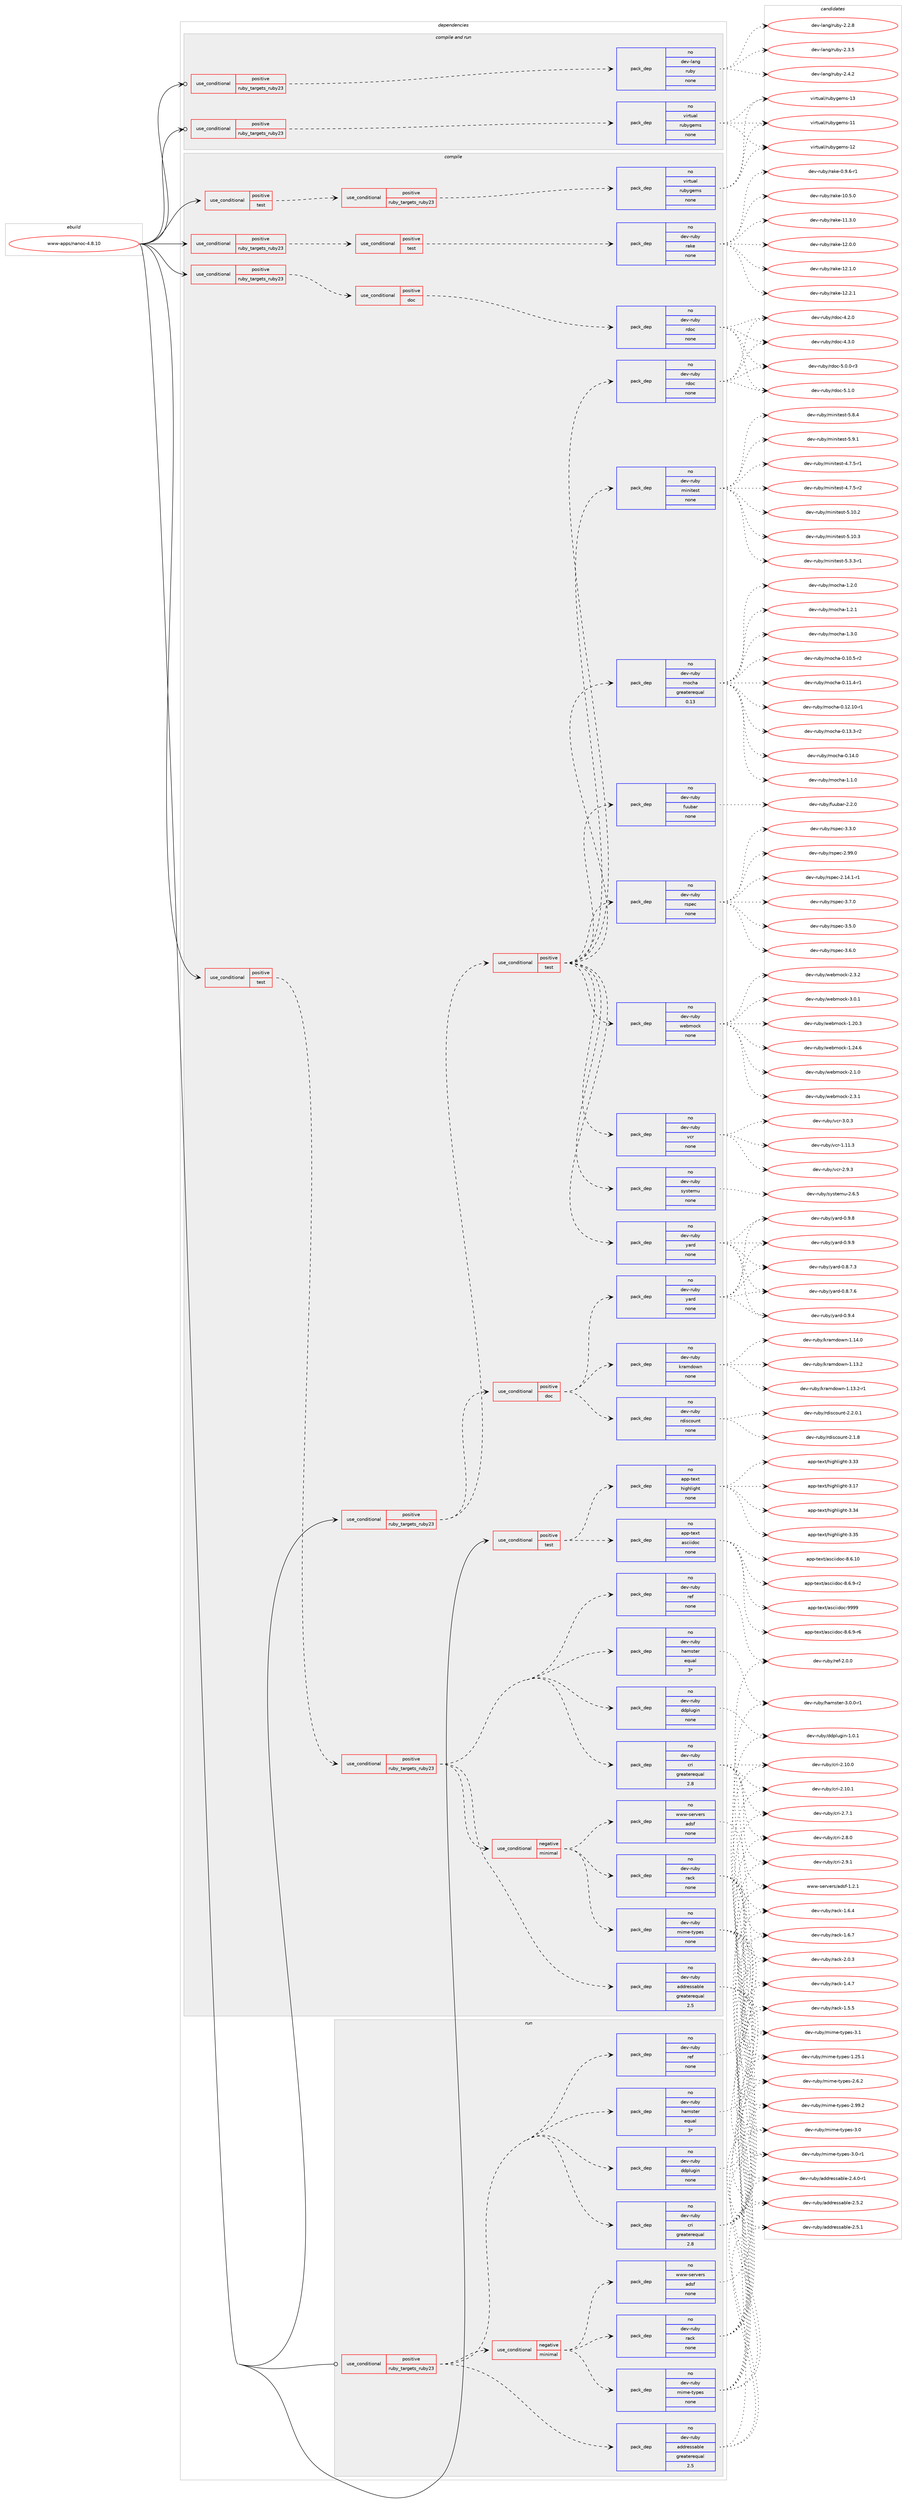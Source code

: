 digraph prolog {

# *************
# Graph options
# *************

newrank=true;
concentrate=true;
compound=true;
graph [rankdir=LR,fontname=Helvetica,fontsize=10,ranksep=1.5];#, ranksep=2.5, nodesep=0.2];
edge  [arrowhead=vee];
node  [fontname=Helvetica,fontsize=10];

# **********
# The ebuild
# **********

subgraph cluster_leftcol {
color=gray;
rank=same;
label=<<i>ebuild</i>>;
id [label="www-apps/nanoc-4.8.10", color=red, width=4, href="../www-apps/nanoc-4.8.10.svg"];
}

# ****************
# The dependencies
# ****************

subgraph cluster_midcol {
color=gray;
label=<<i>dependencies</i>>;
subgraph cluster_compile {
fillcolor="#eeeeee";
style=filled;
label=<<i>compile</i>>;
subgraph cond119516 {
dependency501507 [label=<<TABLE BORDER="0" CELLBORDER="1" CELLSPACING="0" CELLPADDING="4"><TR><TD ROWSPAN="3" CELLPADDING="10">use_conditional</TD></TR><TR><TD>positive</TD></TR><TR><TD>ruby_targets_ruby23</TD></TR></TABLE>>, shape=none, color=red];
subgraph cond119517 {
dependency501508 [label=<<TABLE BORDER="0" CELLBORDER="1" CELLSPACING="0" CELLPADDING="4"><TR><TD ROWSPAN="3" CELLPADDING="10">use_conditional</TD></TR><TR><TD>positive</TD></TR><TR><TD>doc</TD></TR></TABLE>>, shape=none, color=red];
subgraph pack372817 {
dependency501509 [label=<<TABLE BORDER="0" CELLBORDER="1" CELLSPACING="0" CELLPADDING="4" WIDTH="220"><TR><TD ROWSPAN="6" CELLPADDING="30">pack_dep</TD></TR><TR><TD WIDTH="110">no</TD></TR><TR><TD>dev-ruby</TD></TR><TR><TD>rdoc</TD></TR><TR><TD>none</TD></TR><TR><TD></TD></TR></TABLE>>, shape=none, color=blue];
}
dependency501508:e -> dependency501509:w [weight=20,style="dashed",arrowhead="vee"];
}
dependency501507:e -> dependency501508:w [weight=20,style="dashed",arrowhead="vee"];
}
id:e -> dependency501507:w [weight=20,style="solid",arrowhead="vee"];
subgraph cond119518 {
dependency501510 [label=<<TABLE BORDER="0" CELLBORDER="1" CELLSPACING="0" CELLPADDING="4"><TR><TD ROWSPAN="3" CELLPADDING="10">use_conditional</TD></TR><TR><TD>positive</TD></TR><TR><TD>ruby_targets_ruby23</TD></TR></TABLE>>, shape=none, color=red];
subgraph cond119519 {
dependency501511 [label=<<TABLE BORDER="0" CELLBORDER="1" CELLSPACING="0" CELLPADDING="4"><TR><TD ROWSPAN="3" CELLPADDING="10">use_conditional</TD></TR><TR><TD>positive</TD></TR><TR><TD>test</TD></TR></TABLE>>, shape=none, color=red];
subgraph pack372818 {
dependency501512 [label=<<TABLE BORDER="0" CELLBORDER="1" CELLSPACING="0" CELLPADDING="4" WIDTH="220"><TR><TD ROWSPAN="6" CELLPADDING="30">pack_dep</TD></TR><TR><TD WIDTH="110">no</TD></TR><TR><TD>dev-ruby</TD></TR><TR><TD>rake</TD></TR><TR><TD>none</TD></TR><TR><TD></TD></TR></TABLE>>, shape=none, color=blue];
}
dependency501511:e -> dependency501512:w [weight=20,style="dashed",arrowhead="vee"];
}
dependency501510:e -> dependency501511:w [weight=20,style="dashed",arrowhead="vee"];
}
id:e -> dependency501510:w [weight=20,style="solid",arrowhead="vee"];
subgraph cond119520 {
dependency501513 [label=<<TABLE BORDER="0" CELLBORDER="1" CELLSPACING="0" CELLPADDING="4"><TR><TD ROWSPAN="3" CELLPADDING="10">use_conditional</TD></TR><TR><TD>positive</TD></TR><TR><TD>ruby_targets_ruby23</TD></TR></TABLE>>, shape=none, color=red];
subgraph cond119521 {
dependency501514 [label=<<TABLE BORDER="0" CELLBORDER="1" CELLSPACING="0" CELLPADDING="4"><TR><TD ROWSPAN="3" CELLPADDING="10">use_conditional</TD></TR><TR><TD>positive</TD></TR><TR><TD>test</TD></TR></TABLE>>, shape=none, color=red];
subgraph pack372819 {
dependency501515 [label=<<TABLE BORDER="0" CELLBORDER="1" CELLSPACING="0" CELLPADDING="4" WIDTH="220"><TR><TD ROWSPAN="6" CELLPADDING="30">pack_dep</TD></TR><TR><TD WIDTH="110">no</TD></TR><TR><TD>dev-ruby</TD></TR><TR><TD>rspec</TD></TR><TR><TD>none</TD></TR><TR><TD></TD></TR></TABLE>>, shape=none, color=blue];
}
dependency501514:e -> dependency501515:w [weight=20,style="dashed",arrowhead="vee"];
subgraph pack372820 {
dependency501516 [label=<<TABLE BORDER="0" CELLBORDER="1" CELLSPACING="0" CELLPADDING="4" WIDTH="220"><TR><TD ROWSPAN="6" CELLPADDING="30">pack_dep</TD></TR><TR><TD WIDTH="110">no</TD></TR><TR><TD>dev-ruby</TD></TR><TR><TD>fuubar</TD></TR><TR><TD>none</TD></TR><TR><TD></TD></TR></TABLE>>, shape=none, color=blue];
}
dependency501514:e -> dependency501516:w [weight=20,style="dashed",arrowhead="vee"];
subgraph pack372821 {
dependency501517 [label=<<TABLE BORDER="0" CELLBORDER="1" CELLSPACING="0" CELLPADDING="4" WIDTH="220"><TR><TD ROWSPAN="6" CELLPADDING="30">pack_dep</TD></TR><TR><TD WIDTH="110">no</TD></TR><TR><TD>dev-ruby</TD></TR><TR><TD>mocha</TD></TR><TR><TD>greaterequal</TD></TR><TR><TD>0.13</TD></TR></TABLE>>, shape=none, color=blue];
}
dependency501514:e -> dependency501517:w [weight=20,style="dashed",arrowhead="vee"];
subgraph pack372822 {
dependency501518 [label=<<TABLE BORDER="0" CELLBORDER="1" CELLSPACING="0" CELLPADDING="4" WIDTH="220"><TR><TD ROWSPAN="6" CELLPADDING="30">pack_dep</TD></TR><TR><TD WIDTH="110">no</TD></TR><TR><TD>dev-ruby</TD></TR><TR><TD>minitest</TD></TR><TR><TD>none</TD></TR><TR><TD></TD></TR></TABLE>>, shape=none, color=blue];
}
dependency501514:e -> dependency501518:w [weight=20,style="dashed",arrowhead="vee"];
subgraph pack372823 {
dependency501519 [label=<<TABLE BORDER="0" CELLBORDER="1" CELLSPACING="0" CELLPADDING="4" WIDTH="220"><TR><TD ROWSPAN="6" CELLPADDING="30">pack_dep</TD></TR><TR><TD WIDTH="110">no</TD></TR><TR><TD>dev-ruby</TD></TR><TR><TD>rdoc</TD></TR><TR><TD>none</TD></TR><TR><TD></TD></TR></TABLE>>, shape=none, color=blue];
}
dependency501514:e -> dependency501519:w [weight=20,style="dashed",arrowhead="vee"];
subgraph pack372824 {
dependency501520 [label=<<TABLE BORDER="0" CELLBORDER="1" CELLSPACING="0" CELLPADDING="4" WIDTH="220"><TR><TD ROWSPAN="6" CELLPADDING="30">pack_dep</TD></TR><TR><TD WIDTH="110">no</TD></TR><TR><TD>dev-ruby</TD></TR><TR><TD>systemu</TD></TR><TR><TD>none</TD></TR><TR><TD></TD></TR></TABLE>>, shape=none, color=blue];
}
dependency501514:e -> dependency501520:w [weight=20,style="dashed",arrowhead="vee"];
subgraph pack372825 {
dependency501521 [label=<<TABLE BORDER="0" CELLBORDER="1" CELLSPACING="0" CELLPADDING="4" WIDTH="220"><TR><TD ROWSPAN="6" CELLPADDING="30">pack_dep</TD></TR><TR><TD WIDTH="110">no</TD></TR><TR><TD>dev-ruby</TD></TR><TR><TD>vcr</TD></TR><TR><TD>none</TD></TR><TR><TD></TD></TR></TABLE>>, shape=none, color=blue];
}
dependency501514:e -> dependency501521:w [weight=20,style="dashed",arrowhead="vee"];
subgraph pack372826 {
dependency501522 [label=<<TABLE BORDER="0" CELLBORDER="1" CELLSPACING="0" CELLPADDING="4" WIDTH="220"><TR><TD ROWSPAN="6" CELLPADDING="30">pack_dep</TD></TR><TR><TD WIDTH="110">no</TD></TR><TR><TD>dev-ruby</TD></TR><TR><TD>webmock</TD></TR><TR><TD>none</TD></TR><TR><TD></TD></TR></TABLE>>, shape=none, color=blue];
}
dependency501514:e -> dependency501522:w [weight=20,style="dashed",arrowhead="vee"];
subgraph pack372827 {
dependency501523 [label=<<TABLE BORDER="0" CELLBORDER="1" CELLSPACING="0" CELLPADDING="4" WIDTH="220"><TR><TD ROWSPAN="6" CELLPADDING="30">pack_dep</TD></TR><TR><TD WIDTH="110">no</TD></TR><TR><TD>dev-ruby</TD></TR><TR><TD>yard</TD></TR><TR><TD>none</TD></TR><TR><TD></TD></TR></TABLE>>, shape=none, color=blue];
}
dependency501514:e -> dependency501523:w [weight=20,style="dashed",arrowhead="vee"];
}
dependency501513:e -> dependency501514:w [weight=20,style="dashed",arrowhead="vee"];
subgraph cond119522 {
dependency501524 [label=<<TABLE BORDER="0" CELLBORDER="1" CELLSPACING="0" CELLPADDING="4"><TR><TD ROWSPAN="3" CELLPADDING="10">use_conditional</TD></TR><TR><TD>positive</TD></TR><TR><TD>doc</TD></TR></TABLE>>, shape=none, color=red];
subgraph pack372828 {
dependency501525 [label=<<TABLE BORDER="0" CELLBORDER="1" CELLSPACING="0" CELLPADDING="4" WIDTH="220"><TR><TD ROWSPAN="6" CELLPADDING="30">pack_dep</TD></TR><TR><TD WIDTH="110">no</TD></TR><TR><TD>dev-ruby</TD></TR><TR><TD>kramdown</TD></TR><TR><TD>none</TD></TR><TR><TD></TD></TR></TABLE>>, shape=none, color=blue];
}
dependency501524:e -> dependency501525:w [weight=20,style="dashed",arrowhead="vee"];
subgraph pack372829 {
dependency501526 [label=<<TABLE BORDER="0" CELLBORDER="1" CELLSPACING="0" CELLPADDING="4" WIDTH="220"><TR><TD ROWSPAN="6" CELLPADDING="30">pack_dep</TD></TR><TR><TD WIDTH="110">no</TD></TR><TR><TD>dev-ruby</TD></TR><TR><TD>rdiscount</TD></TR><TR><TD>none</TD></TR><TR><TD></TD></TR></TABLE>>, shape=none, color=blue];
}
dependency501524:e -> dependency501526:w [weight=20,style="dashed",arrowhead="vee"];
subgraph pack372830 {
dependency501527 [label=<<TABLE BORDER="0" CELLBORDER="1" CELLSPACING="0" CELLPADDING="4" WIDTH="220"><TR><TD ROWSPAN="6" CELLPADDING="30">pack_dep</TD></TR><TR><TD WIDTH="110">no</TD></TR><TR><TD>dev-ruby</TD></TR><TR><TD>yard</TD></TR><TR><TD>none</TD></TR><TR><TD></TD></TR></TABLE>>, shape=none, color=blue];
}
dependency501524:e -> dependency501527:w [weight=20,style="dashed",arrowhead="vee"];
}
dependency501513:e -> dependency501524:w [weight=20,style="dashed",arrowhead="vee"];
}
id:e -> dependency501513:w [weight=20,style="solid",arrowhead="vee"];
subgraph cond119523 {
dependency501528 [label=<<TABLE BORDER="0" CELLBORDER="1" CELLSPACING="0" CELLPADDING="4"><TR><TD ROWSPAN="3" CELLPADDING="10">use_conditional</TD></TR><TR><TD>positive</TD></TR><TR><TD>test</TD></TR></TABLE>>, shape=none, color=red];
subgraph cond119524 {
dependency501529 [label=<<TABLE BORDER="0" CELLBORDER="1" CELLSPACING="0" CELLPADDING="4"><TR><TD ROWSPAN="3" CELLPADDING="10">use_conditional</TD></TR><TR><TD>positive</TD></TR><TR><TD>ruby_targets_ruby23</TD></TR></TABLE>>, shape=none, color=red];
subgraph cond119525 {
dependency501530 [label=<<TABLE BORDER="0" CELLBORDER="1" CELLSPACING="0" CELLPADDING="4"><TR><TD ROWSPAN="3" CELLPADDING="10">use_conditional</TD></TR><TR><TD>negative</TD></TR><TR><TD>minimal</TD></TR></TABLE>>, shape=none, color=red];
subgraph pack372831 {
dependency501531 [label=<<TABLE BORDER="0" CELLBORDER="1" CELLSPACING="0" CELLPADDING="4" WIDTH="220"><TR><TD ROWSPAN="6" CELLPADDING="30">pack_dep</TD></TR><TR><TD WIDTH="110">no</TD></TR><TR><TD>dev-ruby</TD></TR><TR><TD>mime-types</TD></TR><TR><TD>none</TD></TR><TR><TD></TD></TR></TABLE>>, shape=none, color=blue];
}
dependency501530:e -> dependency501531:w [weight=20,style="dashed",arrowhead="vee"];
subgraph pack372832 {
dependency501532 [label=<<TABLE BORDER="0" CELLBORDER="1" CELLSPACING="0" CELLPADDING="4" WIDTH="220"><TR><TD ROWSPAN="6" CELLPADDING="30">pack_dep</TD></TR><TR><TD WIDTH="110">no</TD></TR><TR><TD>dev-ruby</TD></TR><TR><TD>rack</TD></TR><TR><TD>none</TD></TR><TR><TD></TD></TR></TABLE>>, shape=none, color=blue];
}
dependency501530:e -> dependency501532:w [weight=20,style="dashed",arrowhead="vee"];
subgraph pack372833 {
dependency501533 [label=<<TABLE BORDER="0" CELLBORDER="1" CELLSPACING="0" CELLPADDING="4" WIDTH="220"><TR><TD ROWSPAN="6" CELLPADDING="30">pack_dep</TD></TR><TR><TD WIDTH="110">no</TD></TR><TR><TD>www-servers</TD></TR><TR><TD>adsf</TD></TR><TR><TD>none</TD></TR><TR><TD></TD></TR></TABLE>>, shape=none, color=blue];
}
dependency501530:e -> dependency501533:w [weight=20,style="dashed",arrowhead="vee"];
}
dependency501529:e -> dependency501530:w [weight=20,style="dashed",arrowhead="vee"];
subgraph pack372834 {
dependency501534 [label=<<TABLE BORDER="0" CELLBORDER="1" CELLSPACING="0" CELLPADDING="4" WIDTH="220"><TR><TD ROWSPAN="6" CELLPADDING="30">pack_dep</TD></TR><TR><TD WIDTH="110">no</TD></TR><TR><TD>dev-ruby</TD></TR><TR><TD>addressable</TD></TR><TR><TD>greaterequal</TD></TR><TR><TD>2.5</TD></TR></TABLE>>, shape=none, color=blue];
}
dependency501529:e -> dependency501534:w [weight=20,style="dashed",arrowhead="vee"];
subgraph pack372835 {
dependency501535 [label=<<TABLE BORDER="0" CELLBORDER="1" CELLSPACING="0" CELLPADDING="4" WIDTH="220"><TR><TD ROWSPAN="6" CELLPADDING="30">pack_dep</TD></TR><TR><TD WIDTH="110">no</TD></TR><TR><TD>dev-ruby</TD></TR><TR><TD>cri</TD></TR><TR><TD>greaterequal</TD></TR><TR><TD>2.8</TD></TR></TABLE>>, shape=none, color=blue];
}
dependency501529:e -> dependency501535:w [weight=20,style="dashed",arrowhead="vee"];
subgraph pack372836 {
dependency501536 [label=<<TABLE BORDER="0" CELLBORDER="1" CELLSPACING="0" CELLPADDING="4" WIDTH="220"><TR><TD ROWSPAN="6" CELLPADDING="30">pack_dep</TD></TR><TR><TD WIDTH="110">no</TD></TR><TR><TD>dev-ruby</TD></TR><TR><TD>ddplugin</TD></TR><TR><TD>none</TD></TR><TR><TD></TD></TR></TABLE>>, shape=none, color=blue];
}
dependency501529:e -> dependency501536:w [weight=20,style="dashed",arrowhead="vee"];
subgraph pack372837 {
dependency501537 [label=<<TABLE BORDER="0" CELLBORDER="1" CELLSPACING="0" CELLPADDING="4" WIDTH="220"><TR><TD ROWSPAN="6" CELLPADDING="30">pack_dep</TD></TR><TR><TD WIDTH="110">no</TD></TR><TR><TD>dev-ruby</TD></TR><TR><TD>hamster</TD></TR><TR><TD>equal</TD></TR><TR><TD>3*</TD></TR></TABLE>>, shape=none, color=blue];
}
dependency501529:e -> dependency501537:w [weight=20,style="dashed",arrowhead="vee"];
subgraph pack372838 {
dependency501538 [label=<<TABLE BORDER="0" CELLBORDER="1" CELLSPACING="0" CELLPADDING="4" WIDTH="220"><TR><TD ROWSPAN="6" CELLPADDING="30">pack_dep</TD></TR><TR><TD WIDTH="110">no</TD></TR><TR><TD>dev-ruby</TD></TR><TR><TD>ref</TD></TR><TR><TD>none</TD></TR><TR><TD></TD></TR></TABLE>>, shape=none, color=blue];
}
dependency501529:e -> dependency501538:w [weight=20,style="dashed",arrowhead="vee"];
}
dependency501528:e -> dependency501529:w [weight=20,style="dashed",arrowhead="vee"];
}
id:e -> dependency501528:w [weight=20,style="solid",arrowhead="vee"];
subgraph cond119526 {
dependency501539 [label=<<TABLE BORDER="0" CELLBORDER="1" CELLSPACING="0" CELLPADDING="4"><TR><TD ROWSPAN="3" CELLPADDING="10">use_conditional</TD></TR><TR><TD>positive</TD></TR><TR><TD>test</TD></TR></TABLE>>, shape=none, color=red];
subgraph cond119527 {
dependency501540 [label=<<TABLE BORDER="0" CELLBORDER="1" CELLSPACING="0" CELLPADDING="4"><TR><TD ROWSPAN="3" CELLPADDING="10">use_conditional</TD></TR><TR><TD>positive</TD></TR><TR><TD>ruby_targets_ruby23</TD></TR></TABLE>>, shape=none, color=red];
subgraph pack372839 {
dependency501541 [label=<<TABLE BORDER="0" CELLBORDER="1" CELLSPACING="0" CELLPADDING="4" WIDTH="220"><TR><TD ROWSPAN="6" CELLPADDING="30">pack_dep</TD></TR><TR><TD WIDTH="110">no</TD></TR><TR><TD>virtual</TD></TR><TR><TD>rubygems</TD></TR><TR><TD>none</TD></TR><TR><TD></TD></TR></TABLE>>, shape=none, color=blue];
}
dependency501540:e -> dependency501541:w [weight=20,style="dashed",arrowhead="vee"];
}
dependency501539:e -> dependency501540:w [weight=20,style="dashed",arrowhead="vee"];
}
id:e -> dependency501539:w [weight=20,style="solid",arrowhead="vee"];
subgraph cond119528 {
dependency501542 [label=<<TABLE BORDER="0" CELLBORDER="1" CELLSPACING="0" CELLPADDING="4"><TR><TD ROWSPAN="3" CELLPADDING="10">use_conditional</TD></TR><TR><TD>positive</TD></TR><TR><TD>test</TD></TR></TABLE>>, shape=none, color=red];
subgraph pack372840 {
dependency501543 [label=<<TABLE BORDER="0" CELLBORDER="1" CELLSPACING="0" CELLPADDING="4" WIDTH="220"><TR><TD ROWSPAN="6" CELLPADDING="30">pack_dep</TD></TR><TR><TD WIDTH="110">no</TD></TR><TR><TD>app-text</TD></TR><TR><TD>asciidoc</TD></TR><TR><TD>none</TD></TR><TR><TD></TD></TR></TABLE>>, shape=none, color=blue];
}
dependency501542:e -> dependency501543:w [weight=20,style="dashed",arrowhead="vee"];
subgraph pack372841 {
dependency501544 [label=<<TABLE BORDER="0" CELLBORDER="1" CELLSPACING="0" CELLPADDING="4" WIDTH="220"><TR><TD ROWSPAN="6" CELLPADDING="30">pack_dep</TD></TR><TR><TD WIDTH="110">no</TD></TR><TR><TD>app-text</TD></TR><TR><TD>highlight</TD></TR><TR><TD>none</TD></TR><TR><TD></TD></TR></TABLE>>, shape=none, color=blue];
}
dependency501542:e -> dependency501544:w [weight=20,style="dashed",arrowhead="vee"];
}
id:e -> dependency501542:w [weight=20,style="solid",arrowhead="vee"];
}
subgraph cluster_compileandrun {
fillcolor="#eeeeee";
style=filled;
label=<<i>compile and run</i>>;
subgraph cond119529 {
dependency501545 [label=<<TABLE BORDER="0" CELLBORDER="1" CELLSPACING="0" CELLPADDING="4"><TR><TD ROWSPAN="3" CELLPADDING="10">use_conditional</TD></TR><TR><TD>positive</TD></TR><TR><TD>ruby_targets_ruby23</TD></TR></TABLE>>, shape=none, color=red];
subgraph pack372842 {
dependency501546 [label=<<TABLE BORDER="0" CELLBORDER="1" CELLSPACING="0" CELLPADDING="4" WIDTH="220"><TR><TD ROWSPAN="6" CELLPADDING="30">pack_dep</TD></TR><TR><TD WIDTH="110">no</TD></TR><TR><TD>dev-lang</TD></TR><TR><TD>ruby</TD></TR><TR><TD>none</TD></TR><TR><TD></TD></TR></TABLE>>, shape=none, color=blue];
}
dependency501545:e -> dependency501546:w [weight=20,style="dashed",arrowhead="vee"];
}
id:e -> dependency501545:w [weight=20,style="solid",arrowhead="odotvee"];
subgraph cond119530 {
dependency501547 [label=<<TABLE BORDER="0" CELLBORDER="1" CELLSPACING="0" CELLPADDING="4"><TR><TD ROWSPAN="3" CELLPADDING="10">use_conditional</TD></TR><TR><TD>positive</TD></TR><TR><TD>ruby_targets_ruby23</TD></TR></TABLE>>, shape=none, color=red];
subgraph pack372843 {
dependency501548 [label=<<TABLE BORDER="0" CELLBORDER="1" CELLSPACING="0" CELLPADDING="4" WIDTH="220"><TR><TD ROWSPAN="6" CELLPADDING="30">pack_dep</TD></TR><TR><TD WIDTH="110">no</TD></TR><TR><TD>virtual</TD></TR><TR><TD>rubygems</TD></TR><TR><TD>none</TD></TR><TR><TD></TD></TR></TABLE>>, shape=none, color=blue];
}
dependency501547:e -> dependency501548:w [weight=20,style="dashed",arrowhead="vee"];
}
id:e -> dependency501547:w [weight=20,style="solid",arrowhead="odotvee"];
}
subgraph cluster_run {
fillcolor="#eeeeee";
style=filled;
label=<<i>run</i>>;
subgraph cond119531 {
dependency501549 [label=<<TABLE BORDER="0" CELLBORDER="1" CELLSPACING="0" CELLPADDING="4"><TR><TD ROWSPAN="3" CELLPADDING="10">use_conditional</TD></TR><TR><TD>positive</TD></TR><TR><TD>ruby_targets_ruby23</TD></TR></TABLE>>, shape=none, color=red];
subgraph cond119532 {
dependency501550 [label=<<TABLE BORDER="0" CELLBORDER="1" CELLSPACING="0" CELLPADDING="4"><TR><TD ROWSPAN="3" CELLPADDING="10">use_conditional</TD></TR><TR><TD>negative</TD></TR><TR><TD>minimal</TD></TR></TABLE>>, shape=none, color=red];
subgraph pack372844 {
dependency501551 [label=<<TABLE BORDER="0" CELLBORDER="1" CELLSPACING="0" CELLPADDING="4" WIDTH="220"><TR><TD ROWSPAN="6" CELLPADDING="30">pack_dep</TD></TR><TR><TD WIDTH="110">no</TD></TR><TR><TD>dev-ruby</TD></TR><TR><TD>mime-types</TD></TR><TR><TD>none</TD></TR><TR><TD></TD></TR></TABLE>>, shape=none, color=blue];
}
dependency501550:e -> dependency501551:w [weight=20,style="dashed",arrowhead="vee"];
subgraph pack372845 {
dependency501552 [label=<<TABLE BORDER="0" CELLBORDER="1" CELLSPACING="0" CELLPADDING="4" WIDTH="220"><TR><TD ROWSPAN="6" CELLPADDING="30">pack_dep</TD></TR><TR><TD WIDTH="110">no</TD></TR><TR><TD>dev-ruby</TD></TR><TR><TD>rack</TD></TR><TR><TD>none</TD></TR><TR><TD></TD></TR></TABLE>>, shape=none, color=blue];
}
dependency501550:e -> dependency501552:w [weight=20,style="dashed",arrowhead="vee"];
subgraph pack372846 {
dependency501553 [label=<<TABLE BORDER="0" CELLBORDER="1" CELLSPACING="0" CELLPADDING="4" WIDTH="220"><TR><TD ROWSPAN="6" CELLPADDING="30">pack_dep</TD></TR><TR><TD WIDTH="110">no</TD></TR><TR><TD>www-servers</TD></TR><TR><TD>adsf</TD></TR><TR><TD>none</TD></TR><TR><TD></TD></TR></TABLE>>, shape=none, color=blue];
}
dependency501550:e -> dependency501553:w [weight=20,style="dashed",arrowhead="vee"];
}
dependency501549:e -> dependency501550:w [weight=20,style="dashed",arrowhead="vee"];
subgraph pack372847 {
dependency501554 [label=<<TABLE BORDER="0" CELLBORDER="1" CELLSPACING="0" CELLPADDING="4" WIDTH="220"><TR><TD ROWSPAN="6" CELLPADDING="30">pack_dep</TD></TR><TR><TD WIDTH="110">no</TD></TR><TR><TD>dev-ruby</TD></TR><TR><TD>addressable</TD></TR><TR><TD>greaterequal</TD></TR><TR><TD>2.5</TD></TR></TABLE>>, shape=none, color=blue];
}
dependency501549:e -> dependency501554:w [weight=20,style="dashed",arrowhead="vee"];
subgraph pack372848 {
dependency501555 [label=<<TABLE BORDER="0" CELLBORDER="1" CELLSPACING="0" CELLPADDING="4" WIDTH="220"><TR><TD ROWSPAN="6" CELLPADDING="30">pack_dep</TD></TR><TR><TD WIDTH="110">no</TD></TR><TR><TD>dev-ruby</TD></TR><TR><TD>cri</TD></TR><TR><TD>greaterequal</TD></TR><TR><TD>2.8</TD></TR></TABLE>>, shape=none, color=blue];
}
dependency501549:e -> dependency501555:w [weight=20,style="dashed",arrowhead="vee"];
subgraph pack372849 {
dependency501556 [label=<<TABLE BORDER="0" CELLBORDER="1" CELLSPACING="0" CELLPADDING="4" WIDTH="220"><TR><TD ROWSPAN="6" CELLPADDING="30">pack_dep</TD></TR><TR><TD WIDTH="110">no</TD></TR><TR><TD>dev-ruby</TD></TR><TR><TD>ddplugin</TD></TR><TR><TD>none</TD></TR><TR><TD></TD></TR></TABLE>>, shape=none, color=blue];
}
dependency501549:e -> dependency501556:w [weight=20,style="dashed",arrowhead="vee"];
subgraph pack372850 {
dependency501557 [label=<<TABLE BORDER="0" CELLBORDER="1" CELLSPACING="0" CELLPADDING="4" WIDTH="220"><TR><TD ROWSPAN="6" CELLPADDING="30">pack_dep</TD></TR><TR><TD WIDTH="110">no</TD></TR><TR><TD>dev-ruby</TD></TR><TR><TD>hamster</TD></TR><TR><TD>equal</TD></TR><TR><TD>3*</TD></TR></TABLE>>, shape=none, color=blue];
}
dependency501549:e -> dependency501557:w [weight=20,style="dashed",arrowhead="vee"];
subgraph pack372851 {
dependency501558 [label=<<TABLE BORDER="0" CELLBORDER="1" CELLSPACING="0" CELLPADDING="4" WIDTH="220"><TR><TD ROWSPAN="6" CELLPADDING="30">pack_dep</TD></TR><TR><TD WIDTH="110">no</TD></TR><TR><TD>dev-ruby</TD></TR><TR><TD>ref</TD></TR><TR><TD>none</TD></TR><TR><TD></TD></TR></TABLE>>, shape=none, color=blue];
}
dependency501549:e -> dependency501558:w [weight=20,style="dashed",arrowhead="vee"];
}
id:e -> dependency501549:w [weight=20,style="solid",arrowhead="odot"];
}
}

# **************
# The candidates
# **************

subgraph cluster_choices {
rank=same;
color=gray;
label=<<i>candidates</i>>;

subgraph choice372817 {
color=black;
nodesep=1;
choice10010111845114117981214711410011199455246504648 [label="dev-ruby/rdoc-4.2.0", color=red, width=4,href="../dev-ruby/rdoc-4.2.0.svg"];
choice10010111845114117981214711410011199455246514648 [label="dev-ruby/rdoc-4.3.0", color=red, width=4,href="../dev-ruby/rdoc-4.3.0.svg"];
choice100101118451141179812147114100111994553464846484511451 [label="dev-ruby/rdoc-5.0.0-r3", color=red, width=4,href="../dev-ruby/rdoc-5.0.0-r3.svg"];
choice10010111845114117981214711410011199455346494648 [label="dev-ruby/rdoc-5.1.0", color=red, width=4,href="../dev-ruby/rdoc-5.1.0.svg"];
dependency501509:e -> choice10010111845114117981214711410011199455246504648:w [style=dotted,weight="100"];
dependency501509:e -> choice10010111845114117981214711410011199455246514648:w [style=dotted,weight="100"];
dependency501509:e -> choice100101118451141179812147114100111994553464846484511451:w [style=dotted,weight="100"];
dependency501509:e -> choice10010111845114117981214711410011199455346494648:w [style=dotted,weight="100"];
}
subgraph choice372818 {
color=black;
nodesep=1;
choice100101118451141179812147114971071014548465746544511449 [label="dev-ruby/rake-0.9.6-r1", color=red, width=4,href="../dev-ruby/rake-0.9.6-r1.svg"];
choice1001011184511411798121471149710710145494846534648 [label="dev-ruby/rake-10.5.0", color=red, width=4,href="../dev-ruby/rake-10.5.0.svg"];
choice1001011184511411798121471149710710145494946514648 [label="dev-ruby/rake-11.3.0", color=red, width=4,href="../dev-ruby/rake-11.3.0.svg"];
choice1001011184511411798121471149710710145495046484648 [label="dev-ruby/rake-12.0.0", color=red, width=4,href="../dev-ruby/rake-12.0.0.svg"];
choice1001011184511411798121471149710710145495046494648 [label="dev-ruby/rake-12.1.0", color=red, width=4,href="../dev-ruby/rake-12.1.0.svg"];
choice1001011184511411798121471149710710145495046504649 [label="dev-ruby/rake-12.2.1", color=red, width=4,href="../dev-ruby/rake-12.2.1.svg"];
dependency501512:e -> choice100101118451141179812147114971071014548465746544511449:w [style=dotted,weight="100"];
dependency501512:e -> choice1001011184511411798121471149710710145494846534648:w [style=dotted,weight="100"];
dependency501512:e -> choice1001011184511411798121471149710710145494946514648:w [style=dotted,weight="100"];
dependency501512:e -> choice1001011184511411798121471149710710145495046484648:w [style=dotted,weight="100"];
dependency501512:e -> choice1001011184511411798121471149710710145495046494648:w [style=dotted,weight="100"];
dependency501512:e -> choice1001011184511411798121471149710710145495046504649:w [style=dotted,weight="100"];
}
subgraph choice372819 {
color=black;
nodesep=1;
choice10010111845114117981214711411511210199455046495246494511449 [label="dev-ruby/rspec-2.14.1-r1", color=red, width=4,href="../dev-ruby/rspec-2.14.1-r1.svg"];
choice1001011184511411798121471141151121019945504657574648 [label="dev-ruby/rspec-2.99.0", color=red, width=4,href="../dev-ruby/rspec-2.99.0.svg"];
choice10010111845114117981214711411511210199455146514648 [label="dev-ruby/rspec-3.3.0", color=red, width=4,href="../dev-ruby/rspec-3.3.0.svg"];
choice10010111845114117981214711411511210199455146534648 [label="dev-ruby/rspec-3.5.0", color=red, width=4,href="../dev-ruby/rspec-3.5.0.svg"];
choice10010111845114117981214711411511210199455146544648 [label="dev-ruby/rspec-3.6.0", color=red, width=4,href="../dev-ruby/rspec-3.6.0.svg"];
choice10010111845114117981214711411511210199455146554648 [label="dev-ruby/rspec-3.7.0", color=red, width=4,href="../dev-ruby/rspec-3.7.0.svg"];
dependency501515:e -> choice10010111845114117981214711411511210199455046495246494511449:w [style=dotted,weight="100"];
dependency501515:e -> choice1001011184511411798121471141151121019945504657574648:w [style=dotted,weight="100"];
dependency501515:e -> choice10010111845114117981214711411511210199455146514648:w [style=dotted,weight="100"];
dependency501515:e -> choice10010111845114117981214711411511210199455146534648:w [style=dotted,weight="100"];
dependency501515:e -> choice10010111845114117981214711411511210199455146544648:w [style=dotted,weight="100"];
dependency501515:e -> choice10010111845114117981214711411511210199455146554648:w [style=dotted,weight="100"];
}
subgraph choice372820 {
color=black;
nodesep=1;
choice1001011184511411798121471021171179897114455046504648 [label="dev-ruby/fuubar-2.2.0", color=red, width=4,href="../dev-ruby/fuubar-2.2.0.svg"];
dependency501516:e -> choice1001011184511411798121471021171179897114455046504648:w [style=dotted,weight="100"];
}
subgraph choice372821 {
color=black;
nodesep=1;
choice1001011184511411798121471091119910497454846494846534511450 [label="dev-ruby/mocha-0.10.5-r2", color=red, width=4,href="../dev-ruby/mocha-0.10.5-r2.svg"];
choice1001011184511411798121471091119910497454846494946524511449 [label="dev-ruby/mocha-0.11.4-r1", color=red, width=4,href="../dev-ruby/mocha-0.11.4-r1.svg"];
choice100101118451141179812147109111991049745484649504649484511449 [label="dev-ruby/mocha-0.12.10-r1", color=red, width=4,href="../dev-ruby/mocha-0.12.10-r1.svg"];
choice1001011184511411798121471091119910497454846495146514511450 [label="dev-ruby/mocha-0.13.3-r2", color=red, width=4,href="../dev-ruby/mocha-0.13.3-r2.svg"];
choice100101118451141179812147109111991049745484649524648 [label="dev-ruby/mocha-0.14.0", color=red, width=4,href="../dev-ruby/mocha-0.14.0.svg"];
choice1001011184511411798121471091119910497454946494648 [label="dev-ruby/mocha-1.1.0", color=red, width=4,href="../dev-ruby/mocha-1.1.0.svg"];
choice1001011184511411798121471091119910497454946504648 [label="dev-ruby/mocha-1.2.0", color=red, width=4,href="../dev-ruby/mocha-1.2.0.svg"];
choice1001011184511411798121471091119910497454946504649 [label="dev-ruby/mocha-1.2.1", color=red, width=4,href="../dev-ruby/mocha-1.2.1.svg"];
choice1001011184511411798121471091119910497454946514648 [label="dev-ruby/mocha-1.3.0", color=red, width=4,href="../dev-ruby/mocha-1.3.0.svg"];
dependency501517:e -> choice1001011184511411798121471091119910497454846494846534511450:w [style=dotted,weight="100"];
dependency501517:e -> choice1001011184511411798121471091119910497454846494946524511449:w [style=dotted,weight="100"];
dependency501517:e -> choice100101118451141179812147109111991049745484649504649484511449:w [style=dotted,weight="100"];
dependency501517:e -> choice1001011184511411798121471091119910497454846495146514511450:w [style=dotted,weight="100"];
dependency501517:e -> choice100101118451141179812147109111991049745484649524648:w [style=dotted,weight="100"];
dependency501517:e -> choice1001011184511411798121471091119910497454946494648:w [style=dotted,weight="100"];
dependency501517:e -> choice1001011184511411798121471091119910497454946504648:w [style=dotted,weight="100"];
dependency501517:e -> choice1001011184511411798121471091119910497454946504649:w [style=dotted,weight="100"];
dependency501517:e -> choice1001011184511411798121471091119910497454946514648:w [style=dotted,weight="100"];
}
subgraph choice372822 {
color=black;
nodesep=1;
choice1001011184511411798121471091051101051161011151164552465546534511449 [label="dev-ruby/minitest-4.7.5-r1", color=red, width=4,href="../dev-ruby/minitest-4.7.5-r1.svg"];
choice1001011184511411798121471091051101051161011151164552465546534511450 [label="dev-ruby/minitest-4.7.5-r2", color=red, width=4,href="../dev-ruby/minitest-4.7.5-r2.svg"];
choice10010111845114117981214710910511010511610111511645534649484650 [label="dev-ruby/minitest-5.10.2", color=red, width=4,href="../dev-ruby/minitest-5.10.2.svg"];
choice10010111845114117981214710910511010511610111511645534649484651 [label="dev-ruby/minitest-5.10.3", color=red, width=4,href="../dev-ruby/minitest-5.10.3.svg"];
choice1001011184511411798121471091051101051161011151164553465146514511449 [label="dev-ruby/minitest-5.3.3-r1", color=red, width=4,href="../dev-ruby/minitest-5.3.3-r1.svg"];
choice100101118451141179812147109105110105116101115116455346564652 [label="dev-ruby/minitest-5.8.4", color=red, width=4,href="../dev-ruby/minitest-5.8.4.svg"];
choice100101118451141179812147109105110105116101115116455346574649 [label="dev-ruby/minitest-5.9.1", color=red, width=4,href="../dev-ruby/minitest-5.9.1.svg"];
dependency501518:e -> choice1001011184511411798121471091051101051161011151164552465546534511449:w [style=dotted,weight="100"];
dependency501518:e -> choice1001011184511411798121471091051101051161011151164552465546534511450:w [style=dotted,weight="100"];
dependency501518:e -> choice10010111845114117981214710910511010511610111511645534649484650:w [style=dotted,weight="100"];
dependency501518:e -> choice10010111845114117981214710910511010511610111511645534649484651:w [style=dotted,weight="100"];
dependency501518:e -> choice1001011184511411798121471091051101051161011151164553465146514511449:w [style=dotted,weight="100"];
dependency501518:e -> choice100101118451141179812147109105110105116101115116455346564652:w [style=dotted,weight="100"];
dependency501518:e -> choice100101118451141179812147109105110105116101115116455346574649:w [style=dotted,weight="100"];
}
subgraph choice372823 {
color=black;
nodesep=1;
choice10010111845114117981214711410011199455246504648 [label="dev-ruby/rdoc-4.2.0", color=red, width=4,href="../dev-ruby/rdoc-4.2.0.svg"];
choice10010111845114117981214711410011199455246514648 [label="dev-ruby/rdoc-4.3.0", color=red, width=4,href="../dev-ruby/rdoc-4.3.0.svg"];
choice100101118451141179812147114100111994553464846484511451 [label="dev-ruby/rdoc-5.0.0-r3", color=red, width=4,href="../dev-ruby/rdoc-5.0.0-r3.svg"];
choice10010111845114117981214711410011199455346494648 [label="dev-ruby/rdoc-5.1.0", color=red, width=4,href="../dev-ruby/rdoc-5.1.0.svg"];
dependency501519:e -> choice10010111845114117981214711410011199455246504648:w [style=dotted,weight="100"];
dependency501519:e -> choice10010111845114117981214711410011199455246514648:w [style=dotted,weight="100"];
dependency501519:e -> choice100101118451141179812147114100111994553464846484511451:w [style=dotted,weight="100"];
dependency501519:e -> choice10010111845114117981214711410011199455346494648:w [style=dotted,weight="100"];
}
subgraph choice372824 {
color=black;
nodesep=1;
choice100101118451141179812147115121115116101109117455046544653 [label="dev-ruby/systemu-2.6.5", color=red, width=4,href="../dev-ruby/systemu-2.6.5.svg"];
dependency501520:e -> choice100101118451141179812147115121115116101109117455046544653:w [style=dotted,weight="100"];
}
subgraph choice372825 {
color=black;
nodesep=1;
choice1001011184511411798121471189911445494649494651 [label="dev-ruby/vcr-1.11.3", color=red, width=4,href="../dev-ruby/vcr-1.11.3.svg"];
choice10010111845114117981214711899114455046574651 [label="dev-ruby/vcr-2.9.3", color=red, width=4,href="../dev-ruby/vcr-2.9.3.svg"];
choice10010111845114117981214711899114455146484651 [label="dev-ruby/vcr-3.0.3", color=red, width=4,href="../dev-ruby/vcr-3.0.3.svg"];
dependency501521:e -> choice1001011184511411798121471189911445494649494651:w [style=dotted,weight="100"];
dependency501521:e -> choice10010111845114117981214711899114455046574651:w [style=dotted,weight="100"];
dependency501521:e -> choice10010111845114117981214711899114455146484651:w [style=dotted,weight="100"];
}
subgraph choice372826 {
color=black;
nodesep=1;
choice100101118451141179812147119101981091119910745494650484651 [label="dev-ruby/webmock-1.20.3", color=red, width=4,href="../dev-ruby/webmock-1.20.3.svg"];
choice100101118451141179812147119101981091119910745494650524654 [label="dev-ruby/webmock-1.24.6", color=red, width=4,href="../dev-ruby/webmock-1.24.6.svg"];
choice1001011184511411798121471191019810911199107455046494648 [label="dev-ruby/webmock-2.1.0", color=red, width=4,href="../dev-ruby/webmock-2.1.0.svg"];
choice1001011184511411798121471191019810911199107455046514649 [label="dev-ruby/webmock-2.3.1", color=red, width=4,href="../dev-ruby/webmock-2.3.1.svg"];
choice1001011184511411798121471191019810911199107455046514650 [label="dev-ruby/webmock-2.3.2", color=red, width=4,href="../dev-ruby/webmock-2.3.2.svg"];
choice1001011184511411798121471191019810911199107455146484649 [label="dev-ruby/webmock-3.0.1", color=red, width=4,href="../dev-ruby/webmock-3.0.1.svg"];
dependency501522:e -> choice100101118451141179812147119101981091119910745494650484651:w [style=dotted,weight="100"];
dependency501522:e -> choice100101118451141179812147119101981091119910745494650524654:w [style=dotted,weight="100"];
dependency501522:e -> choice1001011184511411798121471191019810911199107455046494648:w [style=dotted,weight="100"];
dependency501522:e -> choice1001011184511411798121471191019810911199107455046514649:w [style=dotted,weight="100"];
dependency501522:e -> choice1001011184511411798121471191019810911199107455046514650:w [style=dotted,weight="100"];
dependency501522:e -> choice1001011184511411798121471191019810911199107455146484649:w [style=dotted,weight="100"];
}
subgraph choice372827 {
color=black;
nodesep=1;
choice100101118451141179812147121971141004548465646554651 [label="dev-ruby/yard-0.8.7.3", color=red, width=4,href="../dev-ruby/yard-0.8.7.3.svg"];
choice100101118451141179812147121971141004548465646554654 [label="dev-ruby/yard-0.8.7.6", color=red, width=4,href="../dev-ruby/yard-0.8.7.6.svg"];
choice10010111845114117981214712197114100454846574652 [label="dev-ruby/yard-0.9.4", color=red, width=4,href="../dev-ruby/yard-0.9.4.svg"];
choice10010111845114117981214712197114100454846574656 [label="dev-ruby/yard-0.9.8", color=red, width=4,href="../dev-ruby/yard-0.9.8.svg"];
choice10010111845114117981214712197114100454846574657 [label="dev-ruby/yard-0.9.9", color=red, width=4,href="../dev-ruby/yard-0.9.9.svg"];
dependency501523:e -> choice100101118451141179812147121971141004548465646554651:w [style=dotted,weight="100"];
dependency501523:e -> choice100101118451141179812147121971141004548465646554654:w [style=dotted,weight="100"];
dependency501523:e -> choice10010111845114117981214712197114100454846574652:w [style=dotted,weight="100"];
dependency501523:e -> choice10010111845114117981214712197114100454846574656:w [style=dotted,weight="100"];
dependency501523:e -> choice10010111845114117981214712197114100454846574657:w [style=dotted,weight="100"];
}
subgraph choice372828 {
color=black;
nodesep=1;
choice1001011184511411798121471071149710910011111911045494649514650 [label="dev-ruby/kramdown-1.13.2", color=red, width=4,href="../dev-ruby/kramdown-1.13.2.svg"];
choice10010111845114117981214710711497109100111119110454946495146504511449 [label="dev-ruby/kramdown-1.13.2-r1", color=red, width=4,href="../dev-ruby/kramdown-1.13.2-r1.svg"];
choice1001011184511411798121471071149710910011111911045494649524648 [label="dev-ruby/kramdown-1.14.0", color=red, width=4,href="../dev-ruby/kramdown-1.14.0.svg"];
dependency501525:e -> choice1001011184511411798121471071149710910011111911045494649514650:w [style=dotted,weight="100"];
dependency501525:e -> choice10010111845114117981214710711497109100111119110454946495146504511449:w [style=dotted,weight="100"];
dependency501525:e -> choice1001011184511411798121471071149710910011111911045494649524648:w [style=dotted,weight="100"];
}
subgraph choice372829 {
color=black;
nodesep=1;
choice10010111845114117981214711410010511599111117110116455046494656 [label="dev-ruby/rdiscount-2.1.8", color=red, width=4,href="../dev-ruby/rdiscount-2.1.8.svg"];
choice100101118451141179812147114100105115991111171101164550465046484649 [label="dev-ruby/rdiscount-2.2.0.1", color=red, width=4,href="../dev-ruby/rdiscount-2.2.0.1.svg"];
dependency501526:e -> choice10010111845114117981214711410010511599111117110116455046494656:w [style=dotted,weight="100"];
dependency501526:e -> choice100101118451141179812147114100105115991111171101164550465046484649:w [style=dotted,weight="100"];
}
subgraph choice372830 {
color=black;
nodesep=1;
choice100101118451141179812147121971141004548465646554651 [label="dev-ruby/yard-0.8.7.3", color=red, width=4,href="../dev-ruby/yard-0.8.7.3.svg"];
choice100101118451141179812147121971141004548465646554654 [label="dev-ruby/yard-0.8.7.6", color=red, width=4,href="../dev-ruby/yard-0.8.7.6.svg"];
choice10010111845114117981214712197114100454846574652 [label="dev-ruby/yard-0.9.4", color=red, width=4,href="../dev-ruby/yard-0.9.4.svg"];
choice10010111845114117981214712197114100454846574656 [label="dev-ruby/yard-0.9.8", color=red, width=4,href="../dev-ruby/yard-0.9.8.svg"];
choice10010111845114117981214712197114100454846574657 [label="dev-ruby/yard-0.9.9", color=red, width=4,href="../dev-ruby/yard-0.9.9.svg"];
dependency501527:e -> choice100101118451141179812147121971141004548465646554651:w [style=dotted,weight="100"];
dependency501527:e -> choice100101118451141179812147121971141004548465646554654:w [style=dotted,weight="100"];
dependency501527:e -> choice10010111845114117981214712197114100454846574652:w [style=dotted,weight="100"];
dependency501527:e -> choice10010111845114117981214712197114100454846574656:w [style=dotted,weight="100"];
dependency501527:e -> choice10010111845114117981214712197114100454846574657:w [style=dotted,weight="100"];
}
subgraph choice372831 {
color=black;
nodesep=1;
choice1001011184511411798121471091051091014511612111210111545494650534649 [label="dev-ruby/mime-types-1.25.1", color=red, width=4,href="../dev-ruby/mime-types-1.25.1.svg"];
choice10010111845114117981214710910510910145116121112101115455046544650 [label="dev-ruby/mime-types-2.6.2", color=red, width=4,href="../dev-ruby/mime-types-2.6.2.svg"];
choice1001011184511411798121471091051091014511612111210111545504657574650 [label="dev-ruby/mime-types-2.99.2", color=red, width=4,href="../dev-ruby/mime-types-2.99.2.svg"];
choice1001011184511411798121471091051091014511612111210111545514648 [label="dev-ruby/mime-types-3.0", color=red, width=4,href="../dev-ruby/mime-types-3.0.svg"];
choice10010111845114117981214710910510910145116121112101115455146484511449 [label="dev-ruby/mime-types-3.0-r1", color=red, width=4,href="../dev-ruby/mime-types-3.0-r1.svg"];
choice1001011184511411798121471091051091014511612111210111545514649 [label="dev-ruby/mime-types-3.1", color=red, width=4,href="../dev-ruby/mime-types-3.1.svg"];
dependency501531:e -> choice1001011184511411798121471091051091014511612111210111545494650534649:w [style=dotted,weight="100"];
dependency501531:e -> choice10010111845114117981214710910510910145116121112101115455046544650:w [style=dotted,weight="100"];
dependency501531:e -> choice1001011184511411798121471091051091014511612111210111545504657574650:w [style=dotted,weight="100"];
dependency501531:e -> choice1001011184511411798121471091051091014511612111210111545514648:w [style=dotted,weight="100"];
dependency501531:e -> choice10010111845114117981214710910510910145116121112101115455146484511449:w [style=dotted,weight="100"];
dependency501531:e -> choice1001011184511411798121471091051091014511612111210111545514649:w [style=dotted,weight="100"];
}
subgraph choice372832 {
color=black;
nodesep=1;
choice1001011184511411798121471149799107454946524655 [label="dev-ruby/rack-1.4.7", color=red, width=4,href="../dev-ruby/rack-1.4.7.svg"];
choice1001011184511411798121471149799107454946534653 [label="dev-ruby/rack-1.5.5", color=red, width=4,href="../dev-ruby/rack-1.5.5.svg"];
choice1001011184511411798121471149799107454946544652 [label="dev-ruby/rack-1.6.4", color=red, width=4,href="../dev-ruby/rack-1.6.4.svg"];
choice1001011184511411798121471149799107454946544655 [label="dev-ruby/rack-1.6.7", color=red, width=4,href="../dev-ruby/rack-1.6.7.svg"];
choice1001011184511411798121471149799107455046484651 [label="dev-ruby/rack-2.0.3", color=red, width=4,href="../dev-ruby/rack-2.0.3.svg"];
dependency501532:e -> choice1001011184511411798121471149799107454946524655:w [style=dotted,weight="100"];
dependency501532:e -> choice1001011184511411798121471149799107454946534653:w [style=dotted,weight="100"];
dependency501532:e -> choice1001011184511411798121471149799107454946544652:w [style=dotted,weight="100"];
dependency501532:e -> choice1001011184511411798121471149799107454946544655:w [style=dotted,weight="100"];
dependency501532:e -> choice1001011184511411798121471149799107455046484651:w [style=dotted,weight="100"];
}
subgraph choice372833 {
color=black;
nodesep=1;
choice119119119451151011141181011141154797100115102454946504649 [label="www-servers/adsf-1.2.1", color=red, width=4,href="../www-servers/adsf-1.2.1.svg"];
dependency501533:e -> choice119119119451151011141181011141154797100115102454946504649:w [style=dotted,weight="100"];
}
subgraph choice372834 {
color=black;
nodesep=1;
choice1001011184511411798121479710010011410111511597981081014550465246484511449 [label="dev-ruby/addressable-2.4.0-r1", color=red, width=4,href="../dev-ruby/addressable-2.4.0-r1.svg"];
choice100101118451141179812147971001001141011151159798108101455046534649 [label="dev-ruby/addressable-2.5.1", color=red, width=4,href="../dev-ruby/addressable-2.5.1.svg"];
choice100101118451141179812147971001001141011151159798108101455046534650 [label="dev-ruby/addressable-2.5.2", color=red, width=4,href="../dev-ruby/addressable-2.5.2.svg"];
dependency501534:e -> choice1001011184511411798121479710010011410111511597981081014550465246484511449:w [style=dotted,weight="100"];
dependency501534:e -> choice100101118451141179812147971001001141011151159798108101455046534649:w [style=dotted,weight="100"];
dependency501534:e -> choice100101118451141179812147971001001141011151159798108101455046534650:w [style=dotted,weight="100"];
}
subgraph choice372835 {
color=black;
nodesep=1;
choice1001011184511411798121479911410545504649484648 [label="dev-ruby/cri-2.10.0", color=red, width=4,href="../dev-ruby/cri-2.10.0.svg"];
choice1001011184511411798121479911410545504649484649 [label="dev-ruby/cri-2.10.1", color=red, width=4,href="../dev-ruby/cri-2.10.1.svg"];
choice10010111845114117981214799114105455046554649 [label="dev-ruby/cri-2.7.1", color=red, width=4,href="../dev-ruby/cri-2.7.1.svg"];
choice10010111845114117981214799114105455046564648 [label="dev-ruby/cri-2.8.0", color=red, width=4,href="../dev-ruby/cri-2.8.0.svg"];
choice10010111845114117981214799114105455046574649 [label="dev-ruby/cri-2.9.1", color=red, width=4,href="../dev-ruby/cri-2.9.1.svg"];
dependency501535:e -> choice1001011184511411798121479911410545504649484648:w [style=dotted,weight="100"];
dependency501535:e -> choice1001011184511411798121479911410545504649484649:w [style=dotted,weight="100"];
dependency501535:e -> choice10010111845114117981214799114105455046554649:w [style=dotted,weight="100"];
dependency501535:e -> choice10010111845114117981214799114105455046564648:w [style=dotted,weight="100"];
dependency501535:e -> choice10010111845114117981214799114105455046574649:w [style=dotted,weight="100"];
}
subgraph choice372836 {
color=black;
nodesep=1;
choice100101118451141179812147100100112108117103105110454946484649 [label="dev-ruby/ddplugin-1.0.1", color=red, width=4,href="../dev-ruby/ddplugin-1.0.1.svg"];
dependency501536:e -> choice100101118451141179812147100100112108117103105110454946484649:w [style=dotted,weight="100"];
}
subgraph choice372837 {
color=black;
nodesep=1;
choice100101118451141179812147104971091151161011144551464846484511449 [label="dev-ruby/hamster-3.0.0-r1", color=red, width=4,href="../dev-ruby/hamster-3.0.0-r1.svg"];
dependency501537:e -> choice100101118451141179812147104971091151161011144551464846484511449:w [style=dotted,weight="100"];
}
subgraph choice372838 {
color=black;
nodesep=1;
choice100101118451141179812147114101102455046484648 [label="dev-ruby/ref-2.0.0", color=red, width=4,href="../dev-ruby/ref-2.0.0.svg"];
dependency501538:e -> choice100101118451141179812147114101102455046484648:w [style=dotted,weight="100"];
}
subgraph choice372839 {
color=black;
nodesep=1;
choice118105114116117971084711411798121103101109115454949 [label="virtual/rubygems-11", color=red, width=4,href="../virtual/rubygems-11.svg"];
choice118105114116117971084711411798121103101109115454950 [label="virtual/rubygems-12", color=red, width=4,href="../virtual/rubygems-12.svg"];
choice118105114116117971084711411798121103101109115454951 [label="virtual/rubygems-13", color=red, width=4,href="../virtual/rubygems-13.svg"];
dependency501541:e -> choice118105114116117971084711411798121103101109115454949:w [style=dotted,weight="100"];
dependency501541:e -> choice118105114116117971084711411798121103101109115454950:w [style=dotted,weight="100"];
dependency501541:e -> choice118105114116117971084711411798121103101109115454951:w [style=dotted,weight="100"];
}
subgraph choice372840 {
color=black;
nodesep=1;
choice97112112451161011201164797115991051051001119945564654464948 [label="app-text/asciidoc-8.6.10", color=red, width=4,href="../app-text/asciidoc-8.6.10.svg"];
choice9711211245116101120116479711599105105100111994556465446574511450 [label="app-text/asciidoc-8.6.9-r2", color=red, width=4,href="../app-text/asciidoc-8.6.9-r2.svg"];
choice9711211245116101120116479711599105105100111994556465446574511454 [label="app-text/asciidoc-8.6.9-r6", color=red, width=4,href="../app-text/asciidoc-8.6.9-r6.svg"];
choice9711211245116101120116479711599105105100111994557575757 [label="app-text/asciidoc-9999", color=red, width=4,href="../app-text/asciidoc-9999.svg"];
dependency501543:e -> choice97112112451161011201164797115991051051001119945564654464948:w [style=dotted,weight="100"];
dependency501543:e -> choice9711211245116101120116479711599105105100111994556465446574511450:w [style=dotted,weight="100"];
dependency501543:e -> choice9711211245116101120116479711599105105100111994556465446574511454:w [style=dotted,weight="100"];
dependency501543:e -> choice9711211245116101120116479711599105105100111994557575757:w [style=dotted,weight="100"];
}
subgraph choice372841 {
color=black;
nodesep=1;
choice9711211245116101120116471041051031041081051031041164551464955 [label="app-text/highlight-3.17", color=red, width=4,href="../app-text/highlight-3.17.svg"];
choice9711211245116101120116471041051031041081051031041164551465151 [label="app-text/highlight-3.33", color=red, width=4,href="../app-text/highlight-3.33.svg"];
choice9711211245116101120116471041051031041081051031041164551465152 [label="app-text/highlight-3.34", color=red, width=4,href="../app-text/highlight-3.34.svg"];
choice9711211245116101120116471041051031041081051031041164551465153 [label="app-text/highlight-3.35", color=red, width=4,href="../app-text/highlight-3.35.svg"];
dependency501544:e -> choice9711211245116101120116471041051031041081051031041164551464955:w [style=dotted,weight="100"];
dependency501544:e -> choice9711211245116101120116471041051031041081051031041164551465151:w [style=dotted,weight="100"];
dependency501544:e -> choice9711211245116101120116471041051031041081051031041164551465152:w [style=dotted,weight="100"];
dependency501544:e -> choice9711211245116101120116471041051031041081051031041164551465153:w [style=dotted,weight="100"];
}
subgraph choice372842 {
color=black;
nodesep=1;
choice10010111845108971101034711411798121455046504656 [label="dev-lang/ruby-2.2.8", color=red, width=4,href="../dev-lang/ruby-2.2.8.svg"];
choice10010111845108971101034711411798121455046514653 [label="dev-lang/ruby-2.3.5", color=red, width=4,href="../dev-lang/ruby-2.3.5.svg"];
choice10010111845108971101034711411798121455046524650 [label="dev-lang/ruby-2.4.2", color=red, width=4,href="../dev-lang/ruby-2.4.2.svg"];
dependency501546:e -> choice10010111845108971101034711411798121455046504656:w [style=dotted,weight="100"];
dependency501546:e -> choice10010111845108971101034711411798121455046514653:w [style=dotted,weight="100"];
dependency501546:e -> choice10010111845108971101034711411798121455046524650:w [style=dotted,weight="100"];
}
subgraph choice372843 {
color=black;
nodesep=1;
choice118105114116117971084711411798121103101109115454949 [label="virtual/rubygems-11", color=red, width=4,href="../virtual/rubygems-11.svg"];
choice118105114116117971084711411798121103101109115454950 [label="virtual/rubygems-12", color=red, width=4,href="../virtual/rubygems-12.svg"];
choice118105114116117971084711411798121103101109115454951 [label="virtual/rubygems-13", color=red, width=4,href="../virtual/rubygems-13.svg"];
dependency501548:e -> choice118105114116117971084711411798121103101109115454949:w [style=dotted,weight="100"];
dependency501548:e -> choice118105114116117971084711411798121103101109115454950:w [style=dotted,weight="100"];
dependency501548:e -> choice118105114116117971084711411798121103101109115454951:w [style=dotted,weight="100"];
}
subgraph choice372844 {
color=black;
nodesep=1;
choice1001011184511411798121471091051091014511612111210111545494650534649 [label="dev-ruby/mime-types-1.25.1", color=red, width=4,href="../dev-ruby/mime-types-1.25.1.svg"];
choice10010111845114117981214710910510910145116121112101115455046544650 [label="dev-ruby/mime-types-2.6.2", color=red, width=4,href="../dev-ruby/mime-types-2.6.2.svg"];
choice1001011184511411798121471091051091014511612111210111545504657574650 [label="dev-ruby/mime-types-2.99.2", color=red, width=4,href="../dev-ruby/mime-types-2.99.2.svg"];
choice1001011184511411798121471091051091014511612111210111545514648 [label="dev-ruby/mime-types-3.0", color=red, width=4,href="../dev-ruby/mime-types-3.0.svg"];
choice10010111845114117981214710910510910145116121112101115455146484511449 [label="dev-ruby/mime-types-3.0-r1", color=red, width=4,href="../dev-ruby/mime-types-3.0-r1.svg"];
choice1001011184511411798121471091051091014511612111210111545514649 [label="dev-ruby/mime-types-3.1", color=red, width=4,href="../dev-ruby/mime-types-3.1.svg"];
dependency501551:e -> choice1001011184511411798121471091051091014511612111210111545494650534649:w [style=dotted,weight="100"];
dependency501551:e -> choice10010111845114117981214710910510910145116121112101115455046544650:w [style=dotted,weight="100"];
dependency501551:e -> choice1001011184511411798121471091051091014511612111210111545504657574650:w [style=dotted,weight="100"];
dependency501551:e -> choice1001011184511411798121471091051091014511612111210111545514648:w [style=dotted,weight="100"];
dependency501551:e -> choice10010111845114117981214710910510910145116121112101115455146484511449:w [style=dotted,weight="100"];
dependency501551:e -> choice1001011184511411798121471091051091014511612111210111545514649:w [style=dotted,weight="100"];
}
subgraph choice372845 {
color=black;
nodesep=1;
choice1001011184511411798121471149799107454946524655 [label="dev-ruby/rack-1.4.7", color=red, width=4,href="../dev-ruby/rack-1.4.7.svg"];
choice1001011184511411798121471149799107454946534653 [label="dev-ruby/rack-1.5.5", color=red, width=4,href="../dev-ruby/rack-1.5.5.svg"];
choice1001011184511411798121471149799107454946544652 [label="dev-ruby/rack-1.6.4", color=red, width=4,href="../dev-ruby/rack-1.6.4.svg"];
choice1001011184511411798121471149799107454946544655 [label="dev-ruby/rack-1.6.7", color=red, width=4,href="../dev-ruby/rack-1.6.7.svg"];
choice1001011184511411798121471149799107455046484651 [label="dev-ruby/rack-2.0.3", color=red, width=4,href="../dev-ruby/rack-2.0.3.svg"];
dependency501552:e -> choice1001011184511411798121471149799107454946524655:w [style=dotted,weight="100"];
dependency501552:e -> choice1001011184511411798121471149799107454946534653:w [style=dotted,weight="100"];
dependency501552:e -> choice1001011184511411798121471149799107454946544652:w [style=dotted,weight="100"];
dependency501552:e -> choice1001011184511411798121471149799107454946544655:w [style=dotted,weight="100"];
dependency501552:e -> choice1001011184511411798121471149799107455046484651:w [style=dotted,weight="100"];
}
subgraph choice372846 {
color=black;
nodesep=1;
choice119119119451151011141181011141154797100115102454946504649 [label="www-servers/adsf-1.2.1", color=red, width=4,href="../www-servers/adsf-1.2.1.svg"];
dependency501553:e -> choice119119119451151011141181011141154797100115102454946504649:w [style=dotted,weight="100"];
}
subgraph choice372847 {
color=black;
nodesep=1;
choice1001011184511411798121479710010011410111511597981081014550465246484511449 [label="dev-ruby/addressable-2.4.0-r1", color=red, width=4,href="../dev-ruby/addressable-2.4.0-r1.svg"];
choice100101118451141179812147971001001141011151159798108101455046534649 [label="dev-ruby/addressable-2.5.1", color=red, width=4,href="../dev-ruby/addressable-2.5.1.svg"];
choice100101118451141179812147971001001141011151159798108101455046534650 [label="dev-ruby/addressable-2.5.2", color=red, width=4,href="../dev-ruby/addressable-2.5.2.svg"];
dependency501554:e -> choice1001011184511411798121479710010011410111511597981081014550465246484511449:w [style=dotted,weight="100"];
dependency501554:e -> choice100101118451141179812147971001001141011151159798108101455046534649:w [style=dotted,weight="100"];
dependency501554:e -> choice100101118451141179812147971001001141011151159798108101455046534650:w [style=dotted,weight="100"];
}
subgraph choice372848 {
color=black;
nodesep=1;
choice1001011184511411798121479911410545504649484648 [label="dev-ruby/cri-2.10.0", color=red, width=4,href="../dev-ruby/cri-2.10.0.svg"];
choice1001011184511411798121479911410545504649484649 [label="dev-ruby/cri-2.10.1", color=red, width=4,href="../dev-ruby/cri-2.10.1.svg"];
choice10010111845114117981214799114105455046554649 [label="dev-ruby/cri-2.7.1", color=red, width=4,href="../dev-ruby/cri-2.7.1.svg"];
choice10010111845114117981214799114105455046564648 [label="dev-ruby/cri-2.8.0", color=red, width=4,href="../dev-ruby/cri-2.8.0.svg"];
choice10010111845114117981214799114105455046574649 [label="dev-ruby/cri-2.9.1", color=red, width=4,href="../dev-ruby/cri-2.9.1.svg"];
dependency501555:e -> choice1001011184511411798121479911410545504649484648:w [style=dotted,weight="100"];
dependency501555:e -> choice1001011184511411798121479911410545504649484649:w [style=dotted,weight="100"];
dependency501555:e -> choice10010111845114117981214799114105455046554649:w [style=dotted,weight="100"];
dependency501555:e -> choice10010111845114117981214799114105455046564648:w [style=dotted,weight="100"];
dependency501555:e -> choice10010111845114117981214799114105455046574649:w [style=dotted,weight="100"];
}
subgraph choice372849 {
color=black;
nodesep=1;
choice100101118451141179812147100100112108117103105110454946484649 [label="dev-ruby/ddplugin-1.0.1", color=red, width=4,href="../dev-ruby/ddplugin-1.0.1.svg"];
dependency501556:e -> choice100101118451141179812147100100112108117103105110454946484649:w [style=dotted,weight="100"];
}
subgraph choice372850 {
color=black;
nodesep=1;
choice100101118451141179812147104971091151161011144551464846484511449 [label="dev-ruby/hamster-3.0.0-r1", color=red, width=4,href="../dev-ruby/hamster-3.0.0-r1.svg"];
dependency501557:e -> choice100101118451141179812147104971091151161011144551464846484511449:w [style=dotted,weight="100"];
}
subgraph choice372851 {
color=black;
nodesep=1;
choice100101118451141179812147114101102455046484648 [label="dev-ruby/ref-2.0.0", color=red, width=4,href="../dev-ruby/ref-2.0.0.svg"];
dependency501558:e -> choice100101118451141179812147114101102455046484648:w [style=dotted,weight="100"];
}
}

}
